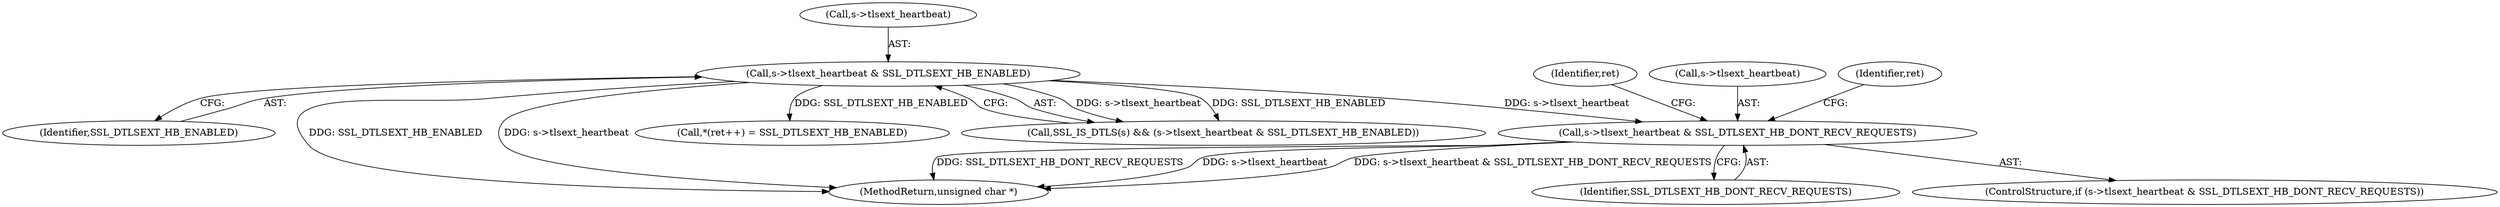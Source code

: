 digraph "0_openssl_4ad93618d26a3ea23d36ad5498ff4f59eff3a4d2_6@pointer" {
"1000519" [label="(Call,s->tlsext_heartbeat & SSL_DTLSEXT_HB_DONT_RECV_REQUESTS)"];
"1000499" [label="(Call,s->tlsext_heartbeat & SSL_DTLSEXT_HB_ENABLED)"];
"1000527" [label="(Identifier,ret)"];
"1000520" [label="(Call,s->tlsext_heartbeat)"];
"1000496" [label="(Call,SSL_IS_DTLS(s) && (s->tlsext_heartbeat & SSL_DTLSEXT_HB_ENABLED))"];
"1000503" [label="(Identifier,SSL_DTLSEXT_HB_ENABLED)"];
"1000794" [label="(MethodReturn,unsigned char *)"];
"1000530" [label="(Call,*(ret++) = SSL_DTLSEXT_HB_ENABLED)"];
"1000499" [label="(Call,s->tlsext_heartbeat & SSL_DTLSEXT_HB_ENABLED)"];
"1000533" [label="(Identifier,ret)"];
"1000519" [label="(Call,s->tlsext_heartbeat & SSL_DTLSEXT_HB_DONT_RECV_REQUESTS)"];
"1000523" [label="(Identifier,SSL_DTLSEXT_HB_DONT_RECV_REQUESTS)"];
"1000500" [label="(Call,s->tlsext_heartbeat)"];
"1000518" [label="(ControlStructure,if (s->tlsext_heartbeat & SSL_DTLSEXT_HB_DONT_RECV_REQUESTS))"];
"1000519" -> "1000518"  [label="AST: "];
"1000519" -> "1000523"  [label="CFG: "];
"1000520" -> "1000519"  [label="AST: "];
"1000523" -> "1000519"  [label="AST: "];
"1000527" -> "1000519"  [label="CFG: "];
"1000533" -> "1000519"  [label="CFG: "];
"1000519" -> "1000794"  [label="DDG: s->tlsext_heartbeat"];
"1000519" -> "1000794"  [label="DDG: s->tlsext_heartbeat & SSL_DTLSEXT_HB_DONT_RECV_REQUESTS"];
"1000519" -> "1000794"  [label="DDG: SSL_DTLSEXT_HB_DONT_RECV_REQUESTS"];
"1000499" -> "1000519"  [label="DDG: s->tlsext_heartbeat"];
"1000499" -> "1000496"  [label="AST: "];
"1000499" -> "1000503"  [label="CFG: "];
"1000500" -> "1000499"  [label="AST: "];
"1000503" -> "1000499"  [label="AST: "];
"1000496" -> "1000499"  [label="CFG: "];
"1000499" -> "1000794"  [label="DDG: SSL_DTLSEXT_HB_ENABLED"];
"1000499" -> "1000794"  [label="DDG: s->tlsext_heartbeat"];
"1000499" -> "1000496"  [label="DDG: s->tlsext_heartbeat"];
"1000499" -> "1000496"  [label="DDG: SSL_DTLSEXT_HB_ENABLED"];
"1000499" -> "1000530"  [label="DDG: SSL_DTLSEXT_HB_ENABLED"];
}
